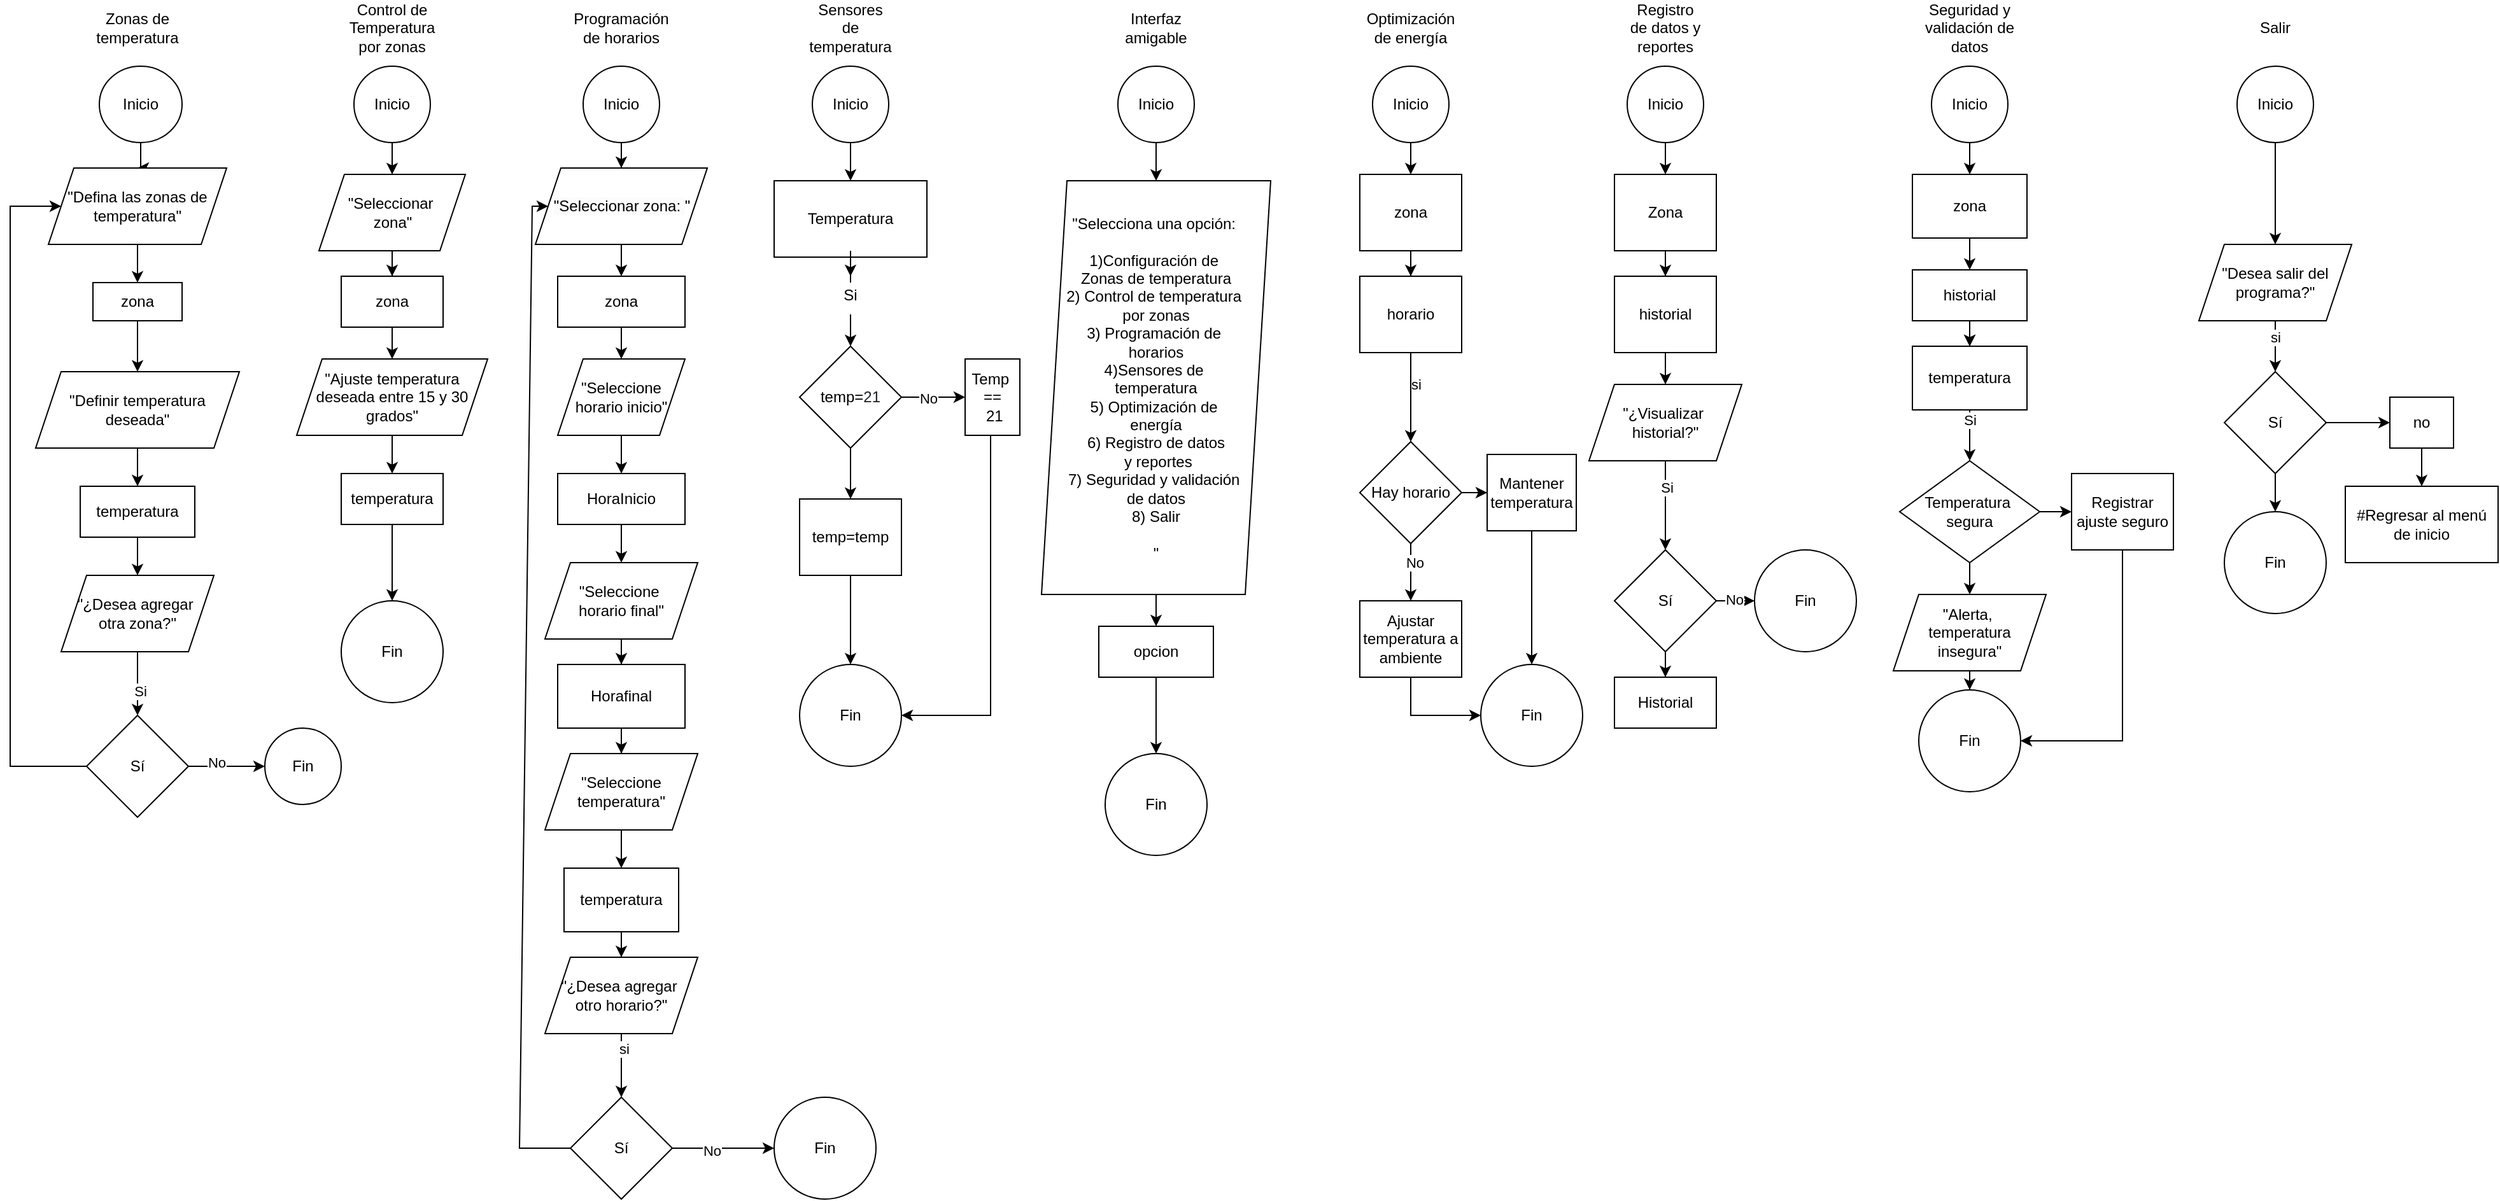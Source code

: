 <mxfile version="24.3.1" type="device">
  <diagram name="Página-1" id="Li4ZA2xVbUQOf7s-OnVN">
    <mxGraphModel dx="1658" dy="614" grid="1" gridSize="10" guides="1" tooltips="1" connect="1" arrows="1" fold="1" page="1" pageScale="1" pageWidth="827" pageHeight="1169" math="0" shadow="0">
      <root>
        <mxCell id="0" />
        <mxCell id="1" parent="0" />
        <mxCell id="87rC7KkqDMifivqr5Y0W-4" value="" style="edgeStyle=orthogonalEdgeStyle;rounded=0;orthogonalLoop=1;jettySize=auto;html=1;" parent="1" source="87rC7KkqDMifivqr5Y0W-1" target="87rC7KkqDMifivqr5Y0W-3" edge="1">
          <mxGeometry relative="1" as="geometry" />
        </mxCell>
        <mxCell id="87rC7KkqDMifivqr5Y0W-1" value="Inicio" style="ellipse;whiteSpace=wrap;html=1;" parent="1" vertex="1">
          <mxGeometry x="90" y="70" width="65" height="60" as="geometry" />
        </mxCell>
        <mxCell id="87rC7KkqDMifivqr5Y0W-2" value="Zonas de temperatura" style="text;html=1;align=center;verticalAlign=middle;whiteSpace=wrap;rounded=0;" parent="1" vertex="1">
          <mxGeometry x="90" y="25" width="60" height="30" as="geometry" />
        </mxCell>
        <mxCell id="Eim88RMwKdRnvBJXF1sW-69" value="" style="edgeStyle=orthogonalEdgeStyle;rounded=0;orthogonalLoop=1;jettySize=auto;html=1;" edge="1" parent="1" source="87rC7KkqDMifivqr5Y0W-3" target="Eim88RMwKdRnvBJXF1sW-68">
          <mxGeometry relative="1" as="geometry" />
        </mxCell>
        <mxCell id="87rC7KkqDMifivqr5Y0W-3" value="&quot;Defina las zonas de temperatura&quot;" style="shape=parallelogram;perimeter=parallelogramPerimeter;whiteSpace=wrap;html=1;fixedSize=1;" parent="1" vertex="1">
          <mxGeometry x="50" y="150" width="140" height="60" as="geometry" />
        </mxCell>
        <mxCell id="Eim88RMwKdRnvBJXF1sW-2" value="" style="edgeStyle=orthogonalEdgeStyle;rounded=0;orthogonalLoop=1;jettySize=auto;html=1;" edge="1" parent="1" source="87rC7KkqDMifivqr5Y0W-16" target="Eim88RMwKdRnvBJXF1sW-1">
          <mxGeometry relative="1" as="geometry" />
        </mxCell>
        <mxCell id="87rC7KkqDMifivqr5Y0W-16" value="Inicio" style="ellipse;whiteSpace=wrap;html=1;" parent="1" vertex="1">
          <mxGeometry x="290" y="70" width="60" height="60" as="geometry" />
        </mxCell>
        <mxCell id="87rC7KkqDMifivqr5Y0W-17" value="Control de Temperatura por zonas" style="text;html=1;align=center;verticalAlign=middle;whiteSpace=wrap;rounded=0;" parent="1" vertex="1">
          <mxGeometry x="290" y="25" width="60" height="30" as="geometry" />
        </mxCell>
        <mxCell id="Eim88RMwKdRnvBJXF1sW-4" value="" style="edgeStyle=orthogonalEdgeStyle;rounded=0;orthogonalLoop=1;jettySize=auto;html=1;" edge="1" parent="1" source="Eim88RMwKdRnvBJXF1sW-1" target="Eim88RMwKdRnvBJXF1sW-3">
          <mxGeometry relative="1" as="geometry" />
        </mxCell>
        <mxCell id="Eim88RMwKdRnvBJXF1sW-1" value="&lt;div&gt;&quot;Seleccionar&amp;nbsp;&lt;/div&gt;&lt;div&gt;zona&quot;&lt;/div&gt;" style="shape=parallelogram;perimeter=parallelogramPerimeter;whiteSpace=wrap;html=1;fixedSize=1;" vertex="1" parent="1">
          <mxGeometry x="262.5" y="155" width="115" height="60" as="geometry" />
        </mxCell>
        <mxCell id="Eim88RMwKdRnvBJXF1sW-6" value="" style="edgeStyle=orthogonalEdgeStyle;rounded=0;orthogonalLoop=1;jettySize=auto;html=1;" edge="1" parent="1" source="Eim88RMwKdRnvBJXF1sW-3" target="Eim88RMwKdRnvBJXF1sW-5">
          <mxGeometry relative="1" as="geometry" />
        </mxCell>
        <mxCell id="Eim88RMwKdRnvBJXF1sW-3" value="zona" style="whiteSpace=wrap;html=1;" vertex="1" parent="1">
          <mxGeometry x="280" y="235" width="80" height="40" as="geometry" />
        </mxCell>
        <mxCell id="Eim88RMwKdRnvBJXF1sW-8" value="" style="edgeStyle=orthogonalEdgeStyle;rounded=0;orthogonalLoop=1;jettySize=auto;html=1;" edge="1" parent="1" source="Eim88RMwKdRnvBJXF1sW-5" target="Eim88RMwKdRnvBJXF1sW-7">
          <mxGeometry relative="1" as="geometry" />
        </mxCell>
        <mxCell id="Eim88RMwKdRnvBJXF1sW-5" value="&quot;Ajuste temperatura deseada entre 15 y 30 grados&quot;" style="shape=parallelogram;perimeter=parallelogramPerimeter;whiteSpace=wrap;html=1;fixedSize=1;" vertex="1" parent="1">
          <mxGeometry x="245" y="300" width="150" height="60" as="geometry" />
        </mxCell>
        <mxCell id="Eim88RMwKdRnvBJXF1sW-130" value="" style="edgeStyle=orthogonalEdgeStyle;rounded=0;orthogonalLoop=1;jettySize=auto;html=1;" edge="1" parent="1" source="Eim88RMwKdRnvBJXF1sW-7" target="Eim88RMwKdRnvBJXF1sW-129">
          <mxGeometry relative="1" as="geometry" />
        </mxCell>
        <mxCell id="Eim88RMwKdRnvBJXF1sW-7" value="temperatura" style="whiteSpace=wrap;html=1;" vertex="1" parent="1">
          <mxGeometry x="280" y="390" width="80" height="40" as="geometry" />
        </mxCell>
        <mxCell id="Eim88RMwKdRnvBJXF1sW-14" style="edgeStyle=orthogonalEdgeStyle;rounded=0;orthogonalLoop=1;jettySize=auto;html=1;entryX=0.5;entryY=0;entryDx=0;entryDy=0;" edge="1" parent="1" source="Eim88RMwKdRnvBJXF1sW-11" target="Eim88RMwKdRnvBJXF1sW-13">
          <mxGeometry relative="1" as="geometry" />
        </mxCell>
        <mxCell id="Eim88RMwKdRnvBJXF1sW-11" value="Inicio" style="ellipse;whiteSpace=wrap;html=1;" vertex="1" parent="1">
          <mxGeometry x="470" y="70" width="60" height="60" as="geometry" />
        </mxCell>
        <mxCell id="Eim88RMwKdRnvBJXF1sW-12" value="Programación de horarios" style="text;html=1;align=center;verticalAlign=middle;whiteSpace=wrap;rounded=0;" vertex="1" parent="1">
          <mxGeometry x="470" y="25" width="60" height="30" as="geometry" />
        </mxCell>
        <mxCell id="Eim88RMwKdRnvBJXF1sW-16" value="" style="edgeStyle=orthogonalEdgeStyle;rounded=0;orthogonalLoop=1;jettySize=auto;html=1;" edge="1" parent="1" source="Eim88RMwKdRnvBJXF1sW-13" target="Eim88RMwKdRnvBJXF1sW-15">
          <mxGeometry relative="1" as="geometry" />
        </mxCell>
        <mxCell id="Eim88RMwKdRnvBJXF1sW-13" value="&lt;br&gt;&lt;span style=&quot;color: rgb(0, 0, 0); font-family: Helvetica; font-size: 12px; font-style: normal; font-variant-ligatures: normal; font-variant-caps: normal; font-weight: 400; letter-spacing: normal; orphans: 2; text-align: center; text-indent: 0px; text-transform: none; widows: 2; word-spacing: 0px; -webkit-text-stroke-width: 0px; white-space: normal; background-color: rgb(251, 251, 251); text-decoration-thickness: initial; text-decoration-style: initial; text-decoration-color: initial; display: inline !important; float: none;&quot;&gt;&quot;Seleccionar zona:&amp;nbsp;&lt;/span&gt;&quot;&lt;div&gt;&lt;br&gt;&lt;/div&gt;" style="shape=parallelogram;perimeter=parallelogramPerimeter;whiteSpace=wrap;html=1;fixedSize=1;" vertex="1" parent="1">
          <mxGeometry x="432.5" y="150" width="135" height="60" as="geometry" />
        </mxCell>
        <mxCell id="Eim88RMwKdRnvBJXF1sW-18" value="" style="edgeStyle=orthogonalEdgeStyle;rounded=0;orthogonalLoop=1;jettySize=auto;html=1;" edge="1" parent="1" source="Eim88RMwKdRnvBJXF1sW-15" target="Eim88RMwKdRnvBJXF1sW-17">
          <mxGeometry relative="1" as="geometry" />
        </mxCell>
        <mxCell id="Eim88RMwKdRnvBJXF1sW-15" value="zona" style="whiteSpace=wrap;html=1;" vertex="1" parent="1">
          <mxGeometry x="450" y="235" width="100" height="40" as="geometry" />
        </mxCell>
        <mxCell id="Eim88RMwKdRnvBJXF1sW-89" value="" style="edgeStyle=orthogonalEdgeStyle;rounded=0;orthogonalLoop=1;jettySize=auto;html=1;" edge="1" parent="1" source="Eim88RMwKdRnvBJXF1sW-17" target="Eim88RMwKdRnvBJXF1sW-88">
          <mxGeometry relative="1" as="geometry" />
        </mxCell>
        <mxCell id="Eim88RMwKdRnvBJXF1sW-17" value="&quot;Seleccione horario inicio&quot;" style="shape=parallelogram;perimeter=parallelogramPerimeter;whiteSpace=wrap;html=1;fixedSize=1;" vertex="1" parent="1">
          <mxGeometry x="450" y="300" width="100" height="60" as="geometry" />
        </mxCell>
        <mxCell id="Eim88RMwKdRnvBJXF1sW-29" value="" style="edgeStyle=orthogonalEdgeStyle;rounded=0;orthogonalLoop=1;jettySize=auto;html=1;" edge="1" parent="1" source="Eim88RMwKdRnvBJXF1sW-26" target="Eim88RMwKdRnvBJXF1sW-28">
          <mxGeometry relative="1" as="geometry" />
        </mxCell>
        <mxCell id="Eim88RMwKdRnvBJXF1sW-26" value="Inicio" style="ellipse;whiteSpace=wrap;html=1;" vertex="1" parent="1">
          <mxGeometry x="650" y="70" width="60" height="60" as="geometry" />
        </mxCell>
        <mxCell id="Eim88RMwKdRnvBJXF1sW-27" value="Sensores de temperatura" style="text;html=1;align=center;verticalAlign=middle;whiteSpace=wrap;rounded=0;" vertex="1" parent="1">
          <mxGeometry x="650" y="25" width="60" height="30" as="geometry" />
        </mxCell>
        <mxCell id="Eim88RMwKdRnvBJXF1sW-33" value="" style="edgeStyle=orthogonalEdgeStyle;rounded=0;orthogonalLoop=1;jettySize=auto;html=1;" edge="1" parent="1" source="Eim88RMwKdRnvBJXF1sW-36" target="Eim88RMwKdRnvBJXF1sW-32">
          <mxGeometry relative="1" as="geometry" />
        </mxCell>
        <mxCell id="Eim88RMwKdRnvBJXF1sW-28" value="Temperatura" style="whiteSpace=wrap;html=1;" vertex="1" parent="1">
          <mxGeometry x="620" y="160" width="120" height="60" as="geometry" />
        </mxCell>
        <mxCell id="Eim88RMwKdRnvBJXF1sW-35" value="" style="edgeStyle=orthogonalEdgeStyle;rounded=0;orthogonalLoop=1;jettySize=auto;html=1;" edge="1" parent="1" source="Eim88RMwKdRnvBJXF1sW-32" target="Eim88RMwKdRnvBJXF1sW-34">
          <mxGeometry relative="1" as="geometry" />
        </mxCell>
        <mxCell id="Eim88RMwKdRnvBJXF1sW-39" value="" style="edgeStyle=orthogonalEdgeStyle;rounded=0;orthogonalLoop=1;jettySize=auto;html=1;" edge="1" parent="1" source="Eim88RMwKdRnvBJXF1sW-32" target="Eim88RMwKdRnvBJXF1sW-38">
          <mxGeometry relative="1" as="geometry" />
        </mxCell>
        <mxCell id="Eim88RMwKdRnvBJXF1sW-40" value="No" style="edgeLabel;html=1;align=center;verticalAlign=middle;resizable=0;points=[];" vertex="1" connectable="0" parent="Eim88RMwKdRnvBJXF1sW-39">
          <mxGeometry x="-0.167" y="-1" relative="1" as="geometry">
            <mxPoint as="offset" />
          </mxGeometry>
        </mxCell>
        <mxCell id="Eim88RMwKdRnvBJXF1sW-32" value="&lt;font style=&quot;font-size: 12px;&quot;&gt;temp=&lt;span style=&quot;color: rgb(32, 33, 36); font-family: &amp;quot;Google Sans&amp;quot;, arial, sans-serif; text-align: left; background-color: rgb(255, 255, 255);&quot;&gt;21&lt;/span&gt;&lt;/font&gt;" style="rhombus;whiteSpace=wrap;html=1;" vertex="1" parent="1">
          <mxGeometry x="640" y="290" width="80" height="80" as="geometry" />
        </mxCell>
        <mxCell id="Eim88RMwKdRnvBJXF1sW-132" value="" style="edgeStyle=orthogonalEdgeStyle;rounded=0;orthogonalLoop=1;jettySize=auto;html=1;" edge="1" parent="1" source="Eim88RMwKdRnvBJXF1sW-34" target="Eim88RMwKdRnvBJXF1sW-131">
          <mxGeometry relative="1" as="geometry" />
        </mxCell>
        <mxCell id="Eim88RMwKdRnvBJXF1sW-34" value="temp=temp" style="whiteSpace=wrap;html=1;" vertex="1" parent="1">
          <mxGeometry x="640" y="410" width="80" height="60" as="geometry" />
        </mxCell>
        <mxCell id="Eim88RMwKdRnvBJXF1sW-37" value="" style="edgeStyle=orthogonalEdgeStyle;rounded=0;orthogonalLoop=1;jettySize=auto;html=1;" edge="1" parent="1" source="Eim88RMwKdRnvBJXF1sW-28" target="Eim88RMwKdRnvBJXF1sW-36">
          <mxGeometry relative="1" as="geometry">
            <mxPoint x="680" y="220" as="sourcePoint" />
            <mxPoint x="680" y="290" as="targetPoint" />
          </mxGeometry>
        </mxCell>
        <mxCell id="Eim88RMwKdRnvBJXF1sW-36" value="Si" style="text;html=1;align=center;verticalAlign=middle;whiteSpace=wrap;rounded=0;" vertex="1" parent="1">
          <mxGeometry x="650" y="235" width="60" height="30" as="geometry" />
        </mxCell>
        <mxCell id="Eim88RMwKdRnvBJXF1sW-133" style="edgeStyle=orthogonalEdgeStyle;rounded=0;orthogonalLoop=1;jettySize=auto;html=1;entryX=1;entryY=0.5;entryDx=0;entryDy=0;" edge="1" parent="1" source="Eim88RMwKdRnvBJXF1sW-38" target="Eim88RMwKdRnvBJXF1sW-131">
          <mxGeometry relative="1" as="geometry">
            <Array as="points">
              <mxPoint x="790" y="580" />
            </Array>
          </mxGeometry>
        </mxCell>
        <mxCell id="Eim88RMwKdRnvBJXF1sW-38" value="Temp&amp;nbsp;&lt;div&gt;==&lt;div&gt;&amp;nbsp;21&lt;/div&gt;&lt;/div&gt;" style="whiteSpace=wrap;html=1;" vertex="1" parent="1">
          <mxGeometry x="770" y="300" width="43" height="60" as="geometry" />
        </mxCell>
        <mxCell id="Eim88RMwKdRnvBJXF1sW-44" value="" style="edgeStyle=orthogonalEdgeStyle;rounded=0;orthogonalLoop=1;jettySize=auto;html=1;" edge="1" parent="1" source="Eim88RMwKdRnvBJXF1sW-41" target="Eim88RMwKdRnvBJXF1sW-45">
          <mxGeometry relative="1" as="geometry">
            <mxPoint x="920" y="150" as="targetPoint" />
          </mxGeometry>
        </mxCell>
        <mxCell id="Eim88RMwKdRnvBJXF1sW-41" value="Inicio" style="ellipse;whiteSpace=wrap;html=1;" vertex="1" parent="1">
          <mxGeometry x="890" y="70" width="60" height="60" as="geometry" />
        </mxCell>
        <mxCell id="Eim88RMwKdRnvBJXF1sW-42" value="Interfaz amigable" style="text;html=1;align=center;verticalAlign=middle;whiteSpace=wrap;rounded=0;" vertex="1" parent="1">
          <mxGeometry x="890" y="25" width="60" height="30" as="geometry" />
        </mxCell>
        <mxCell id="Eim88RMwKdRnvBJXF1sW-48" value="" style="edgeStyle=orthogonalEdgeStyle;rounded=0;orthogonalLoop=1;jettySize=auto;html=1;" edge="1" parent="1" source="Eim88RMwKdRnvBJXF1sW-45" target="Eim88RMwKdRnvBJXF1sW-47">
          <mxGeometry relative="1" as="geometry" />
        </mxCell>
        <mxCell id="Eim88RMwKdRnvBJXF1sW-45" value="&quot;Selecciona una opción:&amp;nbsp;&lt;div&gt;&lt;br&gt;&lt;/div&gt;&lt;div&gt;1)Configuración de&amp;nbsp;&lt;div&gt;Zonas de temperatura&lt;div&gt;2) Control de temperatura&amp;nbsp;&lt;/div&gt;&lt;div&gt;por&amp;nbsp;&lt;span style=&quot;background-color: initial;&quot;&gt;zonas&lt;/span&gt;&lt;/div&gt;&lt;div&gt;3) Programación de&amp;nbsp;&lt;/div&gt;&lt;div&gt;horarios&lt;/div&gt;&lt;/div&gt;&lt;div&gt;4)Sensores de&amp;nbsp;&lt;/div&gt;&lt;div&gt;temperatura&lt;/div&gt;&lt;div&gt;5) Optimización de&amp;nbsp;&lt;/div&gt;&lt;div&gt;energía&lt;/div&gt;&lt;div&gt;6) Registro de datos&lt;/div&gt;&lt;div&gt;&amp;nbsp;y reportes&lt;/div&gt;&lt;div&gt;7) Seguridad y validación&amp;nbsp;&lt;/div&gt;&lt;div&gt;de datos&lt;/div&gt;&lt;div&gt;8) Salir&lt;/div&gt;&lt;/div&gt;&lt;div&gt;&lt;br&gt;&lt;/div&gt;&lt;div&gt;&quot;&lt;/div&gt;" style="shape=parallelogram;perimeter=parallelogramPerimeter;whiteSpace=wrap;html=1;fixedSize=1;" vertex="1" parent="1">
          <mxGeometry x="830" y="160" width="180" height="325" as="geometry" />
        </mxCell>
        <mxCell id="Eim88RMwKdRnvBJXF1sW-135" value="" style="edgeStyle=orthogonalEdgeStyle;rounded=0;orthogonalLoop=1;jettySize=auto;html=1;" edge="1" parent="1" source="Eim88RMwKdRnvBJXF1sW-47" target="Eim88RMwKdRnvBJXF1sW-134">
          <mxGeometry relative="1" as="geometry" />
        </mxCell>
        <mxCell id="Eim88RMwKdRnvBJXF1sW-47" value="opcion" style="whiteSpace=wrap;html=1;" vertex="1" parent="1">
          <mxGeometry x="875" y="510" width="90" height="40" as="geometry" />
        </mxCell>
        <mxCell id="Eim88RMwKdRnvBJXF1sW-52" value="" style="edgeStyle=orthogonalEdgeStyle;rounded=0;orthogonalLoop=1;jettySize=auto;html=1;" edge="1" parent="1" source="Eim88RMwKdRnvBJXF1sW-49" target="Eim88RMwKdRnvBJXF1sW-51">
          <mxGeometry relative="1" as="geometry" />
        </mxCell>
        <mxCell id="Eim88RMwKdRnvBJXF1sW-49" value="Inicio" style="ellipse;whiteSpace=wrap;html=1;" vertex="1" parent="1">
          <mxGeometry x="1090" y="70" width="60" height="60" as="geometry" />
        </mxCell>
        <mxCell id="Eim88RMwKdRnvBJXF1sW-50" value="Optimización de energía" style="text;html=1;align=center;verticalAlign=middle;whiteSpace=wrap;rounded=0;" vertex="1" parent="1">
          <mxGeometry x="1090" y="25" width="60" height="30" as="geometry" />
        </mxCell>
        <mxCell id="Eim88RMwKdRnvBJXF1sW-170" value="" style="edgeStyle=orthogonalEdgeStyle;rounded=0;orthogonalLoop=1;jettySize=auto;html=1;" edge="1" parent="1" source="Eim88RMwKdRnvBJXF1sW-51" target="Eim88RMwKdRnvBJXF1sW-169">
          <mxGeometry relative="1" as="geometry" />
        </mxCell>
        <mxCell id="Eim88RMwKdRnvBJXF1sW-51" value="zona" style="whiteSpace=wrap;html=1;" vertex="1" parent="1">
          <mxGeometry x="1080" y="155" width="80" height="60" as="geometry" />
        </mxCell>
        <mxCell id="Eim88RMwKdRnvBJXF1sW-56" value="" style="edgeStyle=orthogonalEdgeStyle;rounded=0;orthogonalLoop=1;jettySize=auto;html=1;" edge="1" parent="1" source="Eim88RMwKdRnvBJXF1sW-53" target="Eim88RMwKdRnvBJXF1sW-57">
          <mxGeometry relative="1" as="geometry">
            <mxPoint x="1320" y="210" as="targetPoint" />
          </mxGeometry>
        </mxCell>
        <mxCell id="Eim88RMwKdRnvBJXF1sW-53" value="Inicio" style="ellipse;whiteSpace=wrap;html=1;" vertex="1" parent="1">
          <mxGeometry x="1290" y="70" width="60" height="60" as="geometry" />
        </mxCell>
        <mxCell id="Eim88RMwKdRnvBJXF1sW-54" value="Registro de datos y reportes" style="text;html=1;align=center;verticalAlign=middle;whiteSpace=wrap;rounded=0;" vertex="1" parent="1">
          <mxGeometry x="1290" y="25" width="60" height="30" as="geometry" />
        </mxCell>
        <mxCell id="Eim88RMwKdRnvBJXF1sW-112" value="" style="edgeStyle=orthogonalEdgeStyle;rounded=0;orthogonalLoop=1;jettySize=auto;html=1;" edge="1" parent="1" source="Eim88RMwKdRnvBJXF1sW-57" target="Eim88RMwKdRnvBJXF1sW-111">
          <mxGeometry relative="1" as="geometry" />
        </mxCell>
        <mxCell id="Eim88RMwKdRnvBJXF1sW-57" value="Zona" style="rounded=0;whiteSpace=wrap;html=1;" vertex="1" parent="1">
          <mxGeometry x="1280" y="155" width="80" height="60" as="geometry" />
        </mxCell>
        <mxCell id="Eim88RMwKdRnvBJXF1sW-148" value="" style="edgeStyle=orthogonalEdgeStyle;rounded=0;orthogonalLoop=1;jettySize=auto;html=1;" edge="1" parent="1" source="Eim88RMwKdRnvBJXF1sW-59" target="Eim88RMwKdRnvBJXF1sW-147">
          <mxGeometry relative="1" as="geometry" />
        </mxCell>
        <mxCell id="Eim88RMwKdRnvBJXF1sW-59" value="Inicio" style="ellipse;whiteSpace=wrap;html=1;" vertex="1" parent="1">
          <mxGeometry x="1529" y="70" width="60" height="60" as="geometry" />
        </mxCell>
        <mxCell id="Eim88RMwKdRnvBJXF1sW-60" value="Seguridad y validación de datos" style="text;html=1;align=center;verticalAlign=middle;whiteSpace=wrap;rounded=0;" vertex="1" parent="1">
          <mxGeometry x="1509" y="25" width="100" height="30" as="geometry" />
        </mxCell>
        <mxCell id="Eim88RMwKdRnvBJXF1sW-71" value="" style="edgeStyle=orthogonalEdgeStyle;rounded=0;orthogonalLoop=1;jettySize=auto;html=1;" edge="1" parent="1" source="Eim88RMwKdRnvBJXF1sW-68" target="Eim88RMwKdRnvBJXF1sW-70">
          <mxGeometry relative="1" as="geometry" />
        </mxCell>
        <mxCell id="Eim88RMwKdRnvBJXF1sW-68" value="zona" style="whiteSpace=wrap;html=1;" vertex="1" parent="1">
          <mxGeometry x="85" y="240" width="70" height="30" as="geometry" />
        </mxCell>
        <mxCell id="Eim88RMwKdRnvBJXF1sW-75" value="" style="edgeStyle=orthogonalEdgeStyle;rounded=0;orthogonalLoop=1;jettySize=auto;html=1;" edge="1" parent="1" source="Eim88RMwKdRnvBJXF1sW-70" target="Eim88RMwKdRnvBJXF1sW-74">
          <mxGeometry relative="1" as="geometry" />
        </mxCell>
        <mxCell id="Eim88RMwKdRnvBJXF1sW-70" value="&quot;Definir temperatura deseada&quot;" style="shape=parallelogram;perimeter=parallelogramPerimeter;whiteSpace=wrap;html=1;fixedSize=1;" vertex="1" parent="1">
          <mxGeometry x="40" y="310" width="160" height="60" as="geometry" />
        </mxCell>
        <mxCell id="Eim88RMwKdRnvBJXF1sW-77" value="" style="edgeStyle=orthogonalEdgeStyle;rounded=0;orthogonalLoop=1;jettySize=auto;html=1;" edge="1" parent="1" source="Eim88RMwKdRnvBJXF1sW-74" target="Eim88RMwKdRnvBJXF1sW-76">
          <mxGeometry relative="1" as="geometry" />
        </mxCell>
        <mxCell id="Eim88RMwKdRnvBJXF1sW-74" value="temperatura" style="whiteSpace=wrap;html=1;" vertex="1" parent="1">
          <mxGeometry x="75" y="400" width="90" height="40" as="geometry" />
        </mxCell>
        <mxCell id="Eim88RMwKdRnvBJXF1sW-79" value="" style="edgeStyle=orthogonalEdgeStyle;rounded=0;orthogonalLoop=1;jettySize=auto;html=1;" edge="1" parent="1" source="Eim88RMwKdRnvBJXF1sW-76" target="Eim88RMwKdRnvBJXF1sW-78">
          <mxGeometry relative="1" as="geometry" />
        </mxCell>
        <mxCell id="Eim88RMwKdRnvBJXF1sW-80" value="Si" style="edgeLabel;html=1;align=center;verticalAlign=middle;resizable=0;points=[];" vertex="1" connectable="0" parent="Eim88RMwKdRnvBJXF1sW-79">
          <mxGeometry x="0.237" y="2" relative="1" as="geometry">
            <mxPoint as="offset" />
          </mxGeometry>
        </mxCell>
        <mxCell id="Eim88RMwKdRnvBJXF1sW-76" value="&quot;¿Desea agregar&amp;nbsp;&lt;div&gt;otra zona?&quot;&lt;/div&gt;" style="shape=parallelogram;perimeter=parallelogramPerimeter;whiteSpace=wrap;html=1;fixedSize=1;" vertex="1" parent="1">
          <mxGeometry x="60" y="470" width="120" height="60" as="geometry" />
        </mxCell>
        <mxCell id="Eim88RMwKdRnvBJXF1sW-85" value="" style="edgeStyle=orthogonalEdgeStyle;rounded=0;orthogonalLoop=1;jettySize=auto;html=1;" edge="1" parent="1" source="Eim88RMwKdRnvBJXF1sW-78" target="Eim88RMwKdRnvBJXF1sW-84">
          <mxGeometry relative="1" as="geometry" />
        </mxCell>
        <mxCell id="Eim88RMwKdRnvBJXF1sW-86" value="No" style="edgeLabel;html=1;align=center;verticalAlign=middle;resizable=0;points=[];" vertex="1" connectable="0" parent="Eim88RMwKdRnvBJXF1sW-85">
          <mxGeometry x="-0.264" y="3" relative="1" as="geometry">
            <mxPoint as="offset" />
          </mxGeometry>
        </mxCell>
        <mxCell id="Eim88RMwKdRnvBJXF1sW-78" value="Sí" style="rhombus;whiteSpace=wrap;html=1;" vertex="1" parent="1">
          <mxGeometry x="80" y="580" width="80" height="80" as="geometry" />
        </mxCell>
        <mxCell id="Eim88RMwKdRnvBJXF1sW-84" value="Fin" style="ellipse;whiteSpace=wrap;html=1;" vertex="1" parent="1">
          <mxGeometry x="220" y="590" width="60" height="60" as="geometry" />
        </mxCell>
        <mxCell id="Eim88RMwKdRnvBJXF1sW-87" value="" style="endArrow=classic;html=1;rounded=0;exitX=0;exitY=0.5;exitDx=0;exitDy=0;entryX=0;entryY=0.5;entryDx=0;entryDy=0;" edge="1" parent="1" source="Eim88RMwKdRnvBJXF1sW-78" target="87rC7KkqDMifivqr5Y0W-3">
          <mxGeometry width="50" height="50" relative="1" as="geometry">
            <mxPoint x="230" y="330" as="sourcePoint" />
            <mxPoint x="280" y="280" as="targetPoint" />
            <Array as="points">
              <mxPoint x="20" y="620" />
              <mxPoint x="20" y="180" />
            </Array>
          </mxGeometry>
        </mxCell>
        <mxCell id="Eim88RMwKdRnvBJXF1sW-91" value="" style="edgeStyle=orthogonalEdgeStyle;rounded=0;orthogonalLoop=1;jettySize=auto;html=1;" edge="1" parent="1" source="Eim88RMwKdRnvBJXF1sW-88" target="Eim88RMwKdRnvBJXF1sW-90">
          <mxGeometry relative="1" as="geometry" />
        </mxCell>
        <mxCell id="Eim88RMwKdRnvBJXF1sW-88" value="HoraInicio" style="whiteSpace=wrap;html=1;" vertex="1" parent="1">
          <mxGeometry x="450" y="390" width="100" height="40" as="geometry" />
        </mxCell>
        <mxCell id="Eim88RMwKdRnvBJXF1sW-94" value="" style="edgeStyle=orthogonalEdgeStyle;rounded=0;orthogonalLoop=1;jettySize=auto;html=1;" edge="1" parent="1" source="Eim88RMwKdRnvBJXF1sW-90" target="Eim88RMwKdRnvBJXF1sW-93">
          <mxGeometry relative="1" as="geometry" />
        </mxCell>
        <mxCell id="Eim88RMwKdRnvBJXF1sW-90" value="&quot;Seleccione&amp;nbsp;&lt;div&gt;horario final&quot;&lt;/div&gt;" style="shape=parallelogram;perimeter=parallelogramPerimeter;whiteSpace=wrap;html=1;fixedSize=1;" vertex="1" parent="1">
          <mxGeometry x="440" y="460" width="120" height="60" as="geometry" />
        </mxCell>
        <mxCell id="Eim88RMwKdRnvBJXF1sW-96" value="" style="edgeStyle=orthogonalEdgeStyle;rounded=0;orthogonalLoop=1;jettySize=auto;html=1;" edge="1" parent="1" source="Eim88RMwKdRnvBJXF1sW-93" target="Eim88RMwKdRnvBJXF1sW-95">
          <mxGeometry relative="1" as="geometry" />
        </mxCell>
        <mxCell id="Eim88RMwKdRnvBJXF1sW-93" value="Horafinal" style="whiteSpace=wrap;html=1;" vertex="1" parent="1">
          <mxGeometry x="450" y="540" width="100" height="50" as="geometry" />
        </mxCell>
        <mxCell id="Eim88RMwKdRnvBJXF1sW-98" value="" style="edgeStyle=orthogonalEdgeStyle;rounded=0;orthogonalLoop=1;jettySize=auto;html=1;" edge="1" parent="1" source="Eim88RMwKdRnvBJXF1sW-95" target="Eim88RMwKdRnvBJXF1sW-97">
          <mxGeometry relative="1" as="geometry" />
        </mxCell>
        <mxCell id="Eim88RMwKdRnvBJXF1sW-95" value="&quot;Seleccione temperatura&quot;" style="shape=parallelogram;perimeter=parallelogramPerimeter;whiteSpace=wrap;html=1;fixedSize=1;" vertex="1" parent="1">
          <mxGeometry x="440" y="610" width="120" height="60" as="geometry" />
        </mxCell>
        <mxCell id="Eim88RMwKdRnvBJXF1sW-102" value="" style="edgeStyle=orthogonalEdgeStyle;rounded=0;orthogonalLoop=1;jettySize=auto;html=1;" edge="1" parent="1" source="Eim88RMwKdRnvBJXF1sW-97" target="Eim88RMwKdRnvBJXF1sW-101">
          <mxGeometry relative="1" as="geometry" />
        </mxCell>
        <mxCell id="Eim88RMwKdRnvBJXF1sW-97" value="temperatura" style="whiteSpace=wrap;html=1;" vertex="1" parent="1">
          <mxGeometry x="455" y="700" width="90" height="50" as="geometry" />
        </mxCell>
        <mxCell id="Eim88RMwKdRnvBJXF1sW-104" value="" style="edgeStyle=orthogonalEdgeStyle;rounded=0;orthogonalLoop=1;jettySize=auto;html=1;" edge="1" parent="1" source="Eim88RMwKdRnvBJXF1sW-101" target="Eim88RMwKdRnvBJXF1sW-103">
          <mxGeometry relative="1" as="geometry" />
        </mxCell>
        <mxCell id="Eim88RMwKdRnvBJXF1sW-105" value="si" style="edgeLabel;html=1;align=center;verticalAlign=middle;resizable=0;points=[];" vertex="1" connectable="0" parent="Eim88RMwKdRnvBJXF1sW-104">
          <mxGeometry x="-0.511" y="2" relative="1" as="geometry">
            <mxPoint as="offset" />
          </mxGeometry>
        </mxCell>
        <mxCell id="Eim88RMwKdRnvBJXF1sW-101" value="&quot;¿Desea agregar&amp;nbsp;&lt;div&gt;otro horario?&quot;&lt;/div&gt;" style="shape=parallelogram;perimeter=parallelogramPerimeter;whiteSpace=wrap;html=1;fixedSize=1;" vertex="1" parent="1">
          <mxGeometry x="440" y="770" width="120" height="60" as="geometry" />
        </mxCell>
        <mxCell id="Eim88RMwKdRnvBJXF1sW-107" value="" style="edgeStyle=orthogonalEdgeStyle;rounded=0;orthogonalLoop=1;jettySize=auto;html=1;" edge="1" parent="1" source="Eim88RMwKdRnvBJXF1sW-103" target="Eim88RMwKdRnvBJXF1sW-106">
          <mxGeometry relative="1" as="geometry" />
        </mxCell>
        <mxCell id="Eim88RMwKdRnvBJXF1sW-109" value="No" style="edgeLabel;html=1;align=center;verticalAlign=middle;resizable=0;points=[];" vertex="1" connectable="0" parent="Eim88RMwKdRnvBJXF1sW-107">
          <mxGeometry x="-0.225" y="-2" relative="1" as="geometry">
            <mxPoint as="offset" />
          </mxGeometry>
        </mxCell>
        <mxCell id="Eim88RMwKdRnvBJXF1sW-103" value="Sí" style="rhombus;whiteSpace=wrap;html=1;" vertex="1" parent="1">
          <mxGeometry x="460" y="880" width="80" height="80" as="geometry" />
        </mxCell>
        <mxCell id="Eim88RMwKdRnvBJXF1sW-106" value="Fin" style="ellipse;whiteSpace=wrap;html=1;" vertex="1" parent="1">
          <mxGeometry x="620" y="880" width="80" height="80" as="geometry" />
        </mxCell>
        <mxCell id="Eim88RMwKdRnvBJXF1sW-110" value="" style="endArrow=classic;html=1;rounded=0;exitX=0;exitY=0.5;exitDx=0;exitDy=0;entryX=0;entryY=0.5;entryDx=0;entryDy=0;" edge="1" parent="1" source="Eim88RMwKdRnvBJXF1sW-103" target="Eim88RMwKdRnvBJXF1sW-13">
          <mxGeometry width="50" height="50" relative="1" as="geometry">
            <mxPoint x="550" y="660" as="sourcePoint" />
            <mxPoint x="600" y="610" as="targetPoint" />
            <Array as="points">
              <mxPoint x="420" y="920" />
              <mxPoint x="430" y="180" />
            </Array>
          </mxGeometry>
        </mxCell>
        <mxCell id="Eim88RMwKdRnvBJXF1sW-114" value="" style="edgeStyle=orthogonalEdgeStyle;rounded=0;orthogonalLoop=1;jettySize=auto;html=1;" edge="1" parent="1" source="Eim88RMwKdRnvBJXF1sW-111" target="Eim88RMwKdRnvBJXF1sW-113">
          <mxGeometry relative="1" as="geometry" />
        </mxCell>
        <mxCell id="Eim88RMwKdRnvBJXF1sW-111" value="historial" style="rounded=0;whiteSpace=wrap;html=1;" vertex="1" parent="1">
          <mxGeometry x="1280" y="235" width="80" height="60" as="geometry" />
        </mxCell>
        <mxCell id="Eim88RMwKdRnvBJXF1sW-116" value="" style="edgeStyle=orthogonalEdgeStyle;rounded=0;orthogonalLoop=1;jettySize=auto;html=1;" edge="1" parent="1" source="Eim88RMwKdRnvBJXF1sW-113" target="Eim88RMwKdRnvBJXF1sW-115">
          <mxGeometry relative="1" as="geometry" />
        </mxCell>
        <mxCell id="Eim88RMwKdRnvBJXF1sW-117" value="Si" style="edgeLabel;html=1;align=center;verticalAlign=middle;resizable=0;points=[];" vertex="1" connectable="0" parent="Eim88RMwKdRnvBJXF1sW-116">
          <mxGeometry x="-0.415" y="1" relative="1" as="geometry">
            <mxPoint as="offset" />
          </mxGeometry>
        </mxCell>
        <mxCell id="Eim88RMwKdRnvBJXF1sW-113" value="&quot;¿Visualizar&amp;nbsp;&lt;div&gt;historial?&quot;&lt;/div&gt;" style="shape=parallelogram;perimeter=parallelogramPerimeter;whiteSpace=wrap;html=1;fixedSize=1;rounded=0;" vertex="1" parent="1">
          <mxGeometry x="1260" y="320" width="120" height="60" as="geometry" />
        </mxCell>
        <mxCell id="Eim88RMwKdRnvBJXF1sW-119" value="" style="edgeStyle=orthogonalEdgeStyle;rounded=0;orthogonalLoop=1;jettySize=auto;html=1;" edge="1" parent="1" source="Eim88RMwKdRnvBJXF1sW-115" target="Eim88RMwKdRnvBJXF1sW-118">
          <mxGeometry relative="1" as="geometry" />
        </mxCell>
        <mxCell id="Eim88RMwKdRnvBJXF1sW-124" value="No" style="edgeLabel;html=1;align=center;verticalAlign=middle;resizable=0;points=[];" vertex="1" connectable="0" parent="Eim88RMwKdRnvBJXF1sW-119">
          <mxGeometry x="0.065" y="-1" relative="1" as="geometry">
            <mxPoint as="offset" />
          </mxGeometry>
        </mxCell>
        <mxCell id="Eim88RMwKdRnvBJXF1sW-123" value="" style="edgeStyle=orthogonalEdgeStyle;rounded=0;orthogonalLoop=1;jettySize=auto;html=1;" edge="1" parent="1" source="Eim88RMwKdRnvBJXF1sW-115" target="Eim88RMwKdRnvBJXF1sW-122">
          <mxGeometry relative="1" as="geometry" />
        </mxCell>
        <mxCell id="Eim88RMwKdRnvBJXF1sW-115" value="Sí" style="rhombus;whiteSpace=wrap;html=1;rounded=0;" vertex="1" parent="1">
          <mxGeometry x="1280" y="450" width="80" height="80" as="geometry" />
        </mxCell>
        <mxCell id="Eim88RMwKdRnvBJXF1sW-118" value="Fin" style="ellipse;whiteSpace=wrap;html=1;rounded=0;" vertex="1" parent="1">
          <mxGeometry x="1390" y="450" width="80" height="80" as="geometry" />
        </mxCell>
        <mxCell id="Eim88RMwKdRnvBJXF1sW-122" value="Historial" style="whiteSpace=wrap;html=1;rounded=0;" vertex="1" parent="1">
          <mxGeometry x="1280" y="550" width="80" height="40" as="geometry" />
        </mxCell>
        <mxCell id="Eim88RMwKdRnvBJXF1sW-137" value="" style="edgeStyle=orthogonalEdgeStyle;rounded=0;orthogonalLoop=1;jettySize=auto;html=1;" edge="1" parent="1" source="Eim88RMwKdRnvBJXF1sW-127" target="Eim88RMwKdRnvBJXF1sW-136">
          <mxGeometry relative="1" as="geometry" />
        </mxCell>
        <mxCell id="Eim88RMwKdRnvBJXF1sW-127" value="Inicio" style="ellipse;whiteSpace=wrap;html=1;" vertex="1" parent="1">
          <mxGeometry x="1769" y="70" width="60" height="60" as="geometry" />
        </mxCell>
        <mxCell id="Eim88RMwKdRnvBJXF1sW-128" value="Salir" style="text;html=1;align=center;verticalAlign=middle;whiteSpace=wrap;rounded=0;" vertex="1" parent="1">
          <mxGeometry x="1749" y="25" width="100" height="30" as="geometry" />
        </mxCell>
        <mxCell id="Eim88RMwKdRnvBJXF1sW-129" value="Fin" style="ellipse;whiteSpace=wrap;html=1;" vertex="1" parent="1">
          <mxGeometry x="280" y="490" width="80" height="80" as="geometry" />
        </mxCell>
        <mxCell id="Eim88RMwKdRnvBJXF1sW-131" value="Fin" style="ellipse;whiteSpace=wrap;html=1;" vertex="1" parent="1">
          <mxGeometry x="640" y="540" width="80" height="80" as="geometry" />
        </mxCell>
        <mxCell id="Eim88RMwKdRnvBJXF1sW-134" value="Fin" style="ellipse;whiteSpace=wrap;html=1;" vertex="1" parent="1">
          <mxGeometry x="880" y="610" width="80" height="80" as="geometry" />
        </mxCell>
        <mxCell id="Eim88RMwKdRnvBJXF1sW-139" value="" style="edgeStyle=orthogonalEdgeStyle;rounded=0;orthogonalLoop=1;jettySize=auto;html=1;" edge="1" parent="1" source="Eim88RMwKdRnvBJXF1sW-136" target="Eim88RMwKdRnvBJXF1sW-138">
          <mxGeometry relative="1" as="geometry" />
        </mxCell>
        <mxCell id="Eim88RMwKdRnvBJXF1sW-140" value="si" style="edgeLabel;html=1;align=center;verticalAlign=middle;resizable=0;points=[];" vertex="1" connectable="0" parent="Eim88RMwKdRnvBJXF1sW-139">
          <mxGeometry x="-0.341" relative="1" as="geometry">
            <mxPoint as="offset" />
          </mxGeometry>
        </mxCell>
        <mxCell id="Eim88RMwKdRnvBJXF1sW-136" value="&quot;Desea salir del programa?&quot;" style="shape=parallelogram;perimeter=parallelogramPerimeter;whiteSpace=wrap;html=1;fixedSize=1;" vertex="1" parent="1">
          <mxGeometry x="1739" y="210" width="120" height="60" as="geometry" />
        </mxCell>
        <mxCell id="Eim88RMwKdRnvBJXF1sW-142" value="" style="edgeStyle=orthogonalEdgeStyle;rounded=0;orthogonalLoop=1;jettySize=auto;html=1;" edge="1" parent="1" source="Eim88RMwKdRnvBJXF1sW-138" target="Eim88RMwKdRnvBJXF1sW-141">
          <mxGeometry relative="1" as="geometry" />
        </mxCell>
        <mxCell id="Eim88RMwKdRnvBJXF1sW-144" value="" style="edgeStyle=orthogonalEdgeStyle;rounded=0;orthogonalLoop=1;jettySize=auto;html=1;" edge="1" parent="1" source="Eim88RMwKdRnvBJXF1sW-138" target="Eim88RMwKdRnvBJXF1sW-143">
          <mxGeometry relative="1" as="geometry" />
        </mxCell>
        <mxCell id="Eim88RMwKdRnvBJXF1sW-138" value="Sí" style="rhombus;whiteSpace=wrap;html=1;" vertex="1" parent="1">
          <mxGeometry x="1759" y="310" width="80" height="80" as="geometry" />
        </mxCell>
        <mxCell id="Eim88RMwKdRnvBJXF1sW-141" value="Fin" style="ellipse;whiteSpace=wrap;html=1;" vertex="1" parent="1">
          <mxGeometry x="1759" y="420" width="80" height="80" as="geometry" />
        </mxCell>
        <mxCell id="Eim88RMwKdRnvBJXF1sW-146" value="" style="edgeStyle=orthogonalEdgeStyle;rounded=0;orthogonalLoop=1;jettySize=auto;html=1;" edge="1" parent="1" source="Eim88RMwKdRnvBJXF1sW-143" target="Eim88RMwKdRnvBJXF1sW-145">
          <mxGeometry relative="1" as="geometry" />
        </mxCell>
        <mxCell id="Eim88RMwKdRnvBJXF1sW-143" value="no" style="whiteSpace=wrap;html=1;" vertex="1" parent="1">
          <mxGeometry x="1889" y="330" width="50" height="40" as="geometry" />
        </mxCell>
        <mxCell id="Eim88RMwKdRnvBJXF1sW-145" value="#Regresar al menú de inicio" style="whiteSpace=wrap;html=1;" vertex="1" parent="1">
          <mxGeometry x="1854" y="400" width="120" height="60" as="geometry" />
        </mxCell>
        <mxCell id="Eim88RMwKdRnvBJXF1sW-150" value="" style="edgeStyle=orthogonalEdgeStyle;rounded=0;orthogonalLoop=1;jettySize=auto;html=1;" edge="1" parent="1" source="Eim88RMwKdRnvBJXF1sW-147" target="Eim88RMwKdRnvBJXF1sW-149">
          <mxGeometry relative="1" as="geometry" />
        </mxCell>
        <mxCell id="Eim88RMwKdRnvBJXF1sW-147" value="zona" style="whiteSpace=wrap;html=1;" vertex="1" parent="1">
          <mxGeometry x="1514" y="155" width="90" height="50" as="geometry" />
        </mxCell>
        <mxCell id="Eim88RMwKdRnvBJXF1sW-152" value="" style="edgeStyle=orthogonalEdgeStyle;rounded=0;orthogonalLoop=1;jettySize=auto;html=1;" edge="1" parent="1" source="Eim88RMwKdRnvBJXF1sW-154" target="Eim88RMwKdRnvBJXF1sW-151">
          <mxGeometry relative="1" as="geometry" />
        </mxCell>
        <mxCell id="Eim88RMwKdRnvBJXF1sW-159" value="Si" style="edgeLabel;html=1;align=center;verticalAlign=middle;resizable=0;points=[];" vertex="1" connectable="0" parent="Eim88RMwKdRnvBJXF1sW-152">
          <mxGeometry x="-0.625" relative="1" as="geometry">
            <mxPoint as="offset" />
          </mxGeometry>
        </mxCell>
        <mxCell id="Eim88RMwKdRnvBJXF1sW-155" value="" style="edgeStyle=orthogonalEdgeStyle;rounded=0;orthogonalLoop=1;jettySize=auto;html=1;" edge="1" parent="1" source="Eim88RMwKdRnvBJXF1sW-149" target="Eim88RMwKdRnvBJXF1sW-154">
          <mxGeometry relative="1" as="geometry" />
        </mxCell>
        <mxCell id="Eim88RMwKdRnvBJXF1sW-149" value="historial" style="whiteSpace=wrap;html=1;" vertex="1" parent="1">
          <mxGeometry x="1514" y="230" width="90" height="40" as="geometry" />
        </mxCell>
        <mxCell id="Eim88RMwKdRnvBJXF1sW-161" value="" style="edgeStyle=orthogonalEdgeStyle;rounded=0;orthogonalLoop=1;jettySize=auto;html=1;" edge="1" parent="1" source="Eim88RMwKdRnvBJXF1sW-151" target="Eim88RMwKdRnvBJXF1sW-160">
          <mxGeometry relative="1" as="geometry" />
        </mxCell>
        <mxCell id="Eim88RMwKdRnvBJXF1sW-165" value="" style="edgeStyle=orthogonalEdgeStyle;rounded=0;orthogonalLoop=1;jettySize=auto;html=1;" edge="1" parent="1" source="Eim88RMwKdRnvBJXF1sW-151" target="Eim88RMwKdRnvBJXF1sW-164">
          <mxGeometry relative="1" as="geometry" />
        </mxCell>
        <mxCell id="Eim88RMwKdRnvBJXF1sW-151" value="Temperatura&amp;nbsp;&lt;div&gt;segura&lt;/div&gt;" style="rhombus;whiteSpace=wrap;html=1;" vertex="1" parent="1">
          <mxGeometry x="1504" y="380" width="110" height="80" as="geometry" />
        </mxCell>
        <mxCell id="Eim88RMwKdRnvBJXF1sW-157" value="" style="edgeStyle=orthogonalEdgeStyle;rounded=0;orthogonalLoop=1;jettySize=auto;html=1;" edge="1" parent="1" source="Eim88RMwKdRnvBJXF1sW-149" target="Eim88RMwKdRnvBJXF1sW-154">
          <mxGeometry relative="1" as="geometry">
            <mxPoint x="1559" y="270" as="sourcePoint" />
            <mxPoint x="1559" y="380" as="targetPoint" />
          </mxGeometry>
        </mxCell>
        <mxCell id="Eim88RMwKdRnvBJXF1sW-154" value="temperatura" style="whiteSpace=wrap;html=1;" vertex="1" parent="1">
          <mxGeometry x="1514" y="290" width="90" height="50" as="geometry" />
        </mxCell>
        <mxCell id="Eim88RMwKdRnvBJXF1sW-168" style="edgeStyle=orthogonalEdgeStyle;rounded=0;orthogonalLoop=1;jettySize=auto;html=1;entryX=1;entryY=0.5;entryDx=0;entryDy=0;" edge="1" parent="1" source="Eim88RMwKdRnvBJXF1sW-160" target="Eim88RMwKdRnvBJXF1sW-166">
          <mxGeometry relative="1" as="geometry">
            <Array as="points">
              <mxPoint x="1679" y="600" />
            </Array>
          </mxGeometry>
        </mxCell>
        <mxCell id="Eim88RMwKdRnvBJXF1sW-160" value="Registrar ajuste seguro" style="whiteSpace=wrap;html=1;" vertex="1" parent="1">
          <mxGeometry x="1639" y="390" width="80" height="60" as="geometry" />
        </mxCell>
        <mxCell id="Eim88RMwKdRnvBJXF1sW-167" value="" style="edgeStyle=orthogonalEdgeStyle;rounded=0;orthogonalLoop=1;jettySize=auto;html=1;" edge="1" parent="1" source="Eim88RMwKdRnvBJXF1sW-164" target="Eim88RMwKdRnvBJXF1sW-166">
          <mxGeometry relative="1" as="geometry" />
        </mxCell>
        <mxCell id="Eim88RMwKdRnvBJXF1sW-164" value="&quot;Alerta,&amp;nbsp;&lt;div&gt;temperatura insegura&quot;&lt;/div&gt;" style="shape=parallelogram;perimeter=parallelogramPerimeter;whiteSpace=wrap;html=1;fixedSize=1;" vertex="1" parent="1">
          <mxGeometry x="1499" y="485" width="120" height="60" as="geometry" />
        </mxCell>
        <mxCell id="Eim88RMwKdRnvBJXF1sW-166" value="Fin" style="ellipse;whiteSpace=wrap;html=1;" vertex="1" parent="1">
          <mxGeometry x="1519" y="560" width="80" height="80" as="geometry" />
        </mxCell>
        <mxCell id="Eim88RMwKdRnvBJXF1sW-172" value="" style="edgeStyle=orthogonalEdgeStyle;rounded=0;orthogonalLoop=1;jettySize=auto;html=1;" edge="1" parent="1" source="Eim88RMwKdRnvBJXF1sW-169" target="Eim88RMwKdRnvBJXF1sW-171">
          <mxGeometry relative="1" as="geometry" />
        </mxCell>
        <mxCell id="Eim88RMwKdRnvBJXF1sW-173" value="si" style="edgeLabel;html=1;align=center;verticalAlign=middle;resizable=0;points=[];" vertex="1" connectable="0" parent="Eim88RMwKdRnvBJXF1sW-172">
          <mxGeometry x="-0.282" y="4" relative="1" as="geometry">
            <mxPoint as="offset" />
          </mxGeometry>
        </mxCell>
        <mxCell id="Eim88RMwKdRnvBJXF1sW-169" value="horario" style="whiteSpace=wrap;html=1;" vertex="1" parent="1">
          <mxGeometry x="1080" y="235" width="80" height="60" as="geometry" />
        </mxCell>
        <mxCell id="Eim88RMwKdRnvBJXF1sW-176" value="" style="edgeStyle=orthogonalEdgeStyle;rounded=0;orthogonalLoop=1;jettySize=auto;html=1;" edge="1" parent="1" source="Eim88RMwKdRnvBJXF1sW-171" target="Eim88RMwKdRnvBJXF1sW-175">
          <mxGeometry relative="1" as="geometry" />
        </mxCell>
        <mxCell id="Eim88RMwKdRnvBJXF1sW-178" value="" style="edgeStyle=orthogonalEdgeStyle;rounded=0;orthogonalLoop=1;jettySize=auto;html=1;" edge="1" parent="1" source="Eim88RMwKdRnvBJXF1sW-171" target="Eim88RMwKdRnvBJXF1sW-177">
          <mxGeometry relative="1" as="geometry" />
        </mxCell>
        <mxCell id="Eim88RMwKdRnvBJXF1sW-179" value="No" style="edgeLabel;html=1;align=center;verticalAlign=middle;resizable=0;points=[];" vertex="1" connectable="0" parent="Eim88RMwKdRnvBJXF1sW-178">
          <mxGeometry x="-0.344" y="3" relative="1" as="geometry">
            <mxPoint as="offset" />
          </mxGeometry>
        </mxCell>
        <mxCell id="Eim88RMwKdRnvBJXF1sW-171" value="Hay horario" style="rhombus;whiteSpace=wrap;html=1;" vertex="1" parent="1">
          <mxGeometry x="1080" y="365" width="80" height="80" as="geometry" />
        </mxCell>
        <mxCell id="Eim88RMwKdRnvBJXF1sW-181" value="" style="edgeStyle=orthogonalEdgeStyle;rounded=0;orthogonalLoop=1;jettySize=auto;html=1;" edge="1" parent="1" source="Eim88RMwKdRnvBJXF1sW-175" target="Eim88RMwKdRnvBJXF1sW-180">
          <mxGeometry relative="1" as="geometry" />
        </mxCell>
        <mxCell id="Eim88RMwKdRnvBJXF1sW-175" value="Mantener temperatura" style="whiteSpace=wrap;html=1;" vertex="1" parent="1">
          <mxGeometry x="1180" y="375" width="70" height="60" as="geometry" />
        </mxCell>
        <mxCell id="Eim88RMwKdRnvBJXF1sW-177" value="Ajustar temperatura a ambiente" style="whiteSpace=wrap;html=1;" vertex="1" parent="1">
          <mxGeometry x="1080" y="490" width="80" height="60" as="geometry" />
        </mxCell>
        <mxCell id="Eim88RMwKdRnvBJXF1sW-180" value="Fin" style="ellipse;whiteSpace=wrap;html=1;" vertex="1" parent="1">
          <mxGeometry x="1175" y="540" width="80" height="80" as="geometry" />
        </mxCell>
        <mxCell id="Eim88RMwKdRnvBJXF1sW-182" value="" style="endArrow=classic;html=1;rounded=0;exitX=0.5;exitY=1;exitDx=0;exitDy=0;entryX=0;entryY=0.5;entryDx=0;entryDy=0;" edge="1" parent="1" source="Eim88RMwKdRnvBJXF1sW-177" target="Eim88RMwKdRnvBJXF1sW-180">
          <mxGeometry width="50" height="50" relative="1" as="geometry">
            <mxPoint x="1310" y="320" as="sourcePoint" />
            <mxPoint x="1360" y="270" as="targetPoint" />
            <Array as="points">
              <mxPoint x="1120" y="580" />
            </Array>
          </mxGeometry>
        </mxCell>
      </root>
    </mxGraphModel>
  </diagram>
</mxfile>
